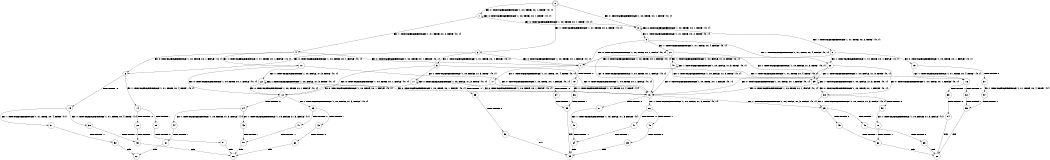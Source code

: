 digraph BCG {
size = "7, 10.5";
center = TRUE;
node [shape = circle];
0 [peripheries = 2];
0 -> 1 [label = "EX !0 !ATOMIC_EXCH_BRANCH (1, +0, TRUE, +0, 1, TRUE) !{0, 1}"];
0 -> 2 [label = "EX !1 !ATOMIC_EXCH_BRANCH (1, +1, TRUE, +0, 2, TRUE) !{0, 1}"];
0 -> 3 [label = "EX !0 !ATOMIC_EXCH_BRANCH (1, +0, TRUE, +0, 1, TRUE) !{0, 1}"];
1 -> 1 [label = "EX !0 !ATOMIC_EXCH_BRANCH (1, +0, TRUE, +0, 1, TRUE) !{0, 1}"];
1 -> 4 [label = "EX !1 !ATOMIC_EXCH_BRANCH (1, +1, TRUE, +0, 2, TRUE) !{0, 1}"];
1 -> 3 [label = "EX !0 !ATOMIC_EXCH_BRANCH (1, +0, TRUE, +0, 1, TRUE) !{0, 1}"];
2 -> 5 [label = "EX !1 !ATOMIC_EXCH_BRANCH (1, +1, TRUE, +0, 4, FALSE) !{0, 1}"];
2 -> 6 [label = "EX !0 !ATOMIC_EXCH_BRANCH (1, +0, TRUE, +0, 1, FALSE) !{0, 1}"];
2 -> 7 [label = "EX !0 !ATOMIC_EXCH_BRANCH (1, +0, TRUE, +0, 1, FALSE) !{0, 1}"];
3 -> 8 [label = "EX !1 !ATOMIC_EXCH_BRANCH (1, +1, TRUE, +0, 2, TRUE) !{0, 1}"];
3 -> 3 [label = "EX !0 !ATOMIC_EXCH_BRANCH (1, +0, TRUE, +0, 1, TRUE) !{0, 1}"];
3 -> 9 [label = "EX !1 !ATOMIC_EXCH_BRANCH (1, +1, TRUE, +0, 2, TRUE) !{0, 1}"];
4 -> 6 [label = "EX !0 !ATOMIC_EXCH_BRANCH (1, +0, TRUE, +0, 1, FALSE) !{0, 1}"];
4 -> 10 [label = "EX !1 !ATOMIC_EXCH_BRANCH (1, +1, TRUE, +0, 4, FALSE) !{0, 1}"];
4 -> 7 [label = "EX !0 !ATOMIC_EXCH_BRANCH (1, +0, TRUE, +0, 1, FALSE) !{0, 1}"];
5 -> 11 [label = "EX !1 !ATOMIC_EXCH_BRANCH (1, +0, FALSE, +1, 3, TRUE) !{0, 1}"];
5 -> 12 [label = "EX !0 !ATOMIC_EXCH_BRANCH (1, +0, TRUE, +0, 1, FALSE) !{0, 1}"];
5 -> 13 [label = "EX !0 !ATOMIC_EXCH_BRANCH (1, +0, TRUE, +0, 1, FALSE) !{0, 1}"];
6 -> 14 [label = "EX !1 !ATOMIC_EXCH_BRANCH (1, +1, TRUE, +0, 4, TRUE) !{0, 1}"];
6 -> 15 [label = "TERMINATE !0"];
7 -> 16 [label = "EX !1 !ATOMIC_EXCH_BRANCH (1, +1, TRUE, +0, 4, TRUE) !{0, 1}"];
7 -> 17 [label = "EX !1 !ATOMIC_EXCH_BRANCH (1, +1, TRUE, +0, 4, TRUE) !{0, 1}"];
7 -> 18 [label = "TERMINATE !0"];
8 -> 19 [label = "EX !0 !ATOMIC_EXCH_BRANCH (1, +0, TRUE, +0, 1, FALSE) !{0, 1}"];
8 -> 20 [label = "EX !1 !ATOMIC_EXCH_BRANCH (1, +1, TRUE, +0, 4, FALSE) !{0, 1}"];
8 -> 7 [label = "EX !0 !ATOMIC_EXCH_BRANCH (1, +0, TRUE, +0, 1, FALSE) !{0, 1}"];
9 -> 20 [label = "EX !1 !ATOMIC_EXCH_BRANCH (1, +1, TRUE, +0, 4, FALSE) !{0, 1}"];
9 -> 7 [label = "EX !0 !ATOMIC_EXCH_BRANCH (1, +0, TRUE, +0, 1, FALSE) !{0, 1}"];
9 -> 21 [label = "EX !1 !ATOMIC_EXCH_BRANCH (1, +1, TRUE, +0, 4, FALSE) !{0, 1}"];
10 -> 12 [label = "EX !0 !ATOMIC_EXCH_BRANCH (1, +0, TRUE, +0, 1, FALSE) !{0, 1}"];
10 -> 22 [label = "EX !1 !ATOMIC_EXCH_BRANCH (1, +0, FALSE, +1, 3, TRUE) !{0, 1}"];
10 -> 13 [label = "EX !0 !ATOMIC_EXCH_BRANCH (1, +0, TRUE, +0, 1, FALSE) !{0, 1}"];
11 -> 11 [label = "EX !1 !ATOMIC_EXCH_BRANCH (1, +0, FALSE, +1, 3, TRUE) !{0, 1}"];
11 -> 12 [label = "EX !0 !ATOMIC_EXCH_BRANCH (1, +0, TRUE, +0, 1, FALSE) !{0, 1}"];
11 -> 13 [label = "EX !0 !ATOMIC_EXCH_BRANCH (1, +0, TRUE, +0, 1, FALSE) !{0, 1}"];
12 -> 23 [label = "EX !1 !ATOMIC_EXCH_BRANCH (1, +0, FALSE, +1, 3, FALSE) !{0, 1}"];
12 -> 24 [label = "TERMINATE !0"];
13 -> 25 [label = "EX !1 !ATOMIC_EXCH_BRANCH (1, +0, FALSE, +1, 3, FALSE) !{0, 1}"];
13 -> 26 [label = "EX !1 !ATOMIC_EXCH_BRANCH (1, +0, FALSE, +1, 3, FALSE) !{0, 1}"];
13 -> 27 [label = "TERMINATE !0"];
14 -> 28 [label = "TERMINATE !0"];
14 -> 29 [label = "TERMINATE !1"];
15 -> 30 [label = "EX !1 !ATOMIC_EXCH_BRANCH (1, +1, TRUE, +0, 4, TRUE) !{1}"];
15 -> 31 [label = "EX !1 !ATOMIC_EXCH_BRANCH (1, +1, TRUE, +0, 4, TRUE) !{1}"];
16 -> 32 [label = "TERMINATE !0"];
16 -> 33 [label = "TERMINATE !1"];
17 -> 34 [label = "TERMINATE !0"];
17 -> 35 [label = "TERMINATE !1"];
18 -> 36 [label = "EX !1 !ATOMIC_EXCH_BRANCH (1, +1, TRUE, +0, 4, TRUE) !{1}"];
19 -> 16 [label = "EX !1 !ATOMIC_EXCH_BRANCH (1, +1, TRUE, +0, 4, TRUE) !{0, 1}"];
19 -> 37 [label = "TERMINATE !0"];
20 -> 38 [label = "EX !0 !ATOMIC_EXCH_BRANCH (1, +0, TRUE, +0, 1, FALSE) !{0, 1}"];
20 -> 39 [label = "EX !1 !ATOMIC_EXCH_BRANCH (1, +0, FALSE, +1, 3, TRUE) !{0, 1}"];
20 -> 13 [label = "EX !0 !ATOMIC_EXCH_BRANCH (1, +0, TRUE, +0, 1, FALSE) !{0, 1}"];
21 -> 39 [label = "EX !1 !ATOMIC_EXCH_BRANCH (1, +0, FALSE, +1, 3, TRUE) !{0, 1}"];
21 -> 13 [label = "EX !0 !ATOMIC_EXCH_BRANCH (1, +0, TRUE, +0, 1, FALSE) !{0, 1}"];
21 -> 40 [label = "EX !1 !ATOMIC_EXCH_BRANCH (1, +0, FALSE, +1, 3, TRUE) !{0, 1}"];
22 -> 12 [label = "EX !0 !ATOMIC_EXCH_BRANCH (1, +0, TRUE, +0, 1, FALSE) !{0, 1}"];
22 -> 22 [label = "EX !1 !ATOMIC_EXCH_BRANCH (1, +0, FALSE, +1, 3, TRUE) !{0, 1}"];
22 -> 13 [label = "EX !0 !ATOMIC_EXCH_BRANCH (1, +0, TRUE, +0, 1, FALSE) !{0, 1}"];
23 -> 41 [label = "TERMINATE !0"];
23 -> 42 [label = "TERMINATE !1"];
24 -> 43 [label = "EX !1 !ATOMIC_EXCH_BRANCH (1, +0, FALSE, +1, 3, FALSE) !{1}"];
24 -> 44 [label = "EX !1 !ATOMIC_EXCH_BRANCH (1, +0, FALSE, +1, 3, FALSE) !{1}"];
25 -> 45 [label = "TERMINATE !0"];
25 -> 46 [label = "TERMINATE !1"];
26 -> 47 [label = "TERMINATE !0"];
26 -> 48 [label = "TERMINATE !1"];
27 -> 49 [label = "EX !1 !ATOMIC_EXCH_BRANCH (1, +0, FALSE, +1, 3, FALSE) !{1}"];
28 -> 50 [label = "TERMINATE !1"];
29 -> 51 [label = "TERMINATE !0"];
30 -> 50 [label = "TERMINATE !1"];
31 -> 52 [label = "TERMINATE !1"];
32 -> 53 [label = "TERMINATE !1"];
33 -> 54 [label = "TERMINATE !0"];
34 -> 55 [label = "TERMINATE !1"];
35 -> 56 [label = "TERMINATE !0"];
36 -> 55 [label = "TERMINATE !1"];
37 -> 57 [label = "EX !1 !ATOMIC_EXCH_BRANCH (1, +1, TRUE, +0, 4, TRUE) !{1}"];
38 -> 25 [label = "EX !1 !ATOMIC_EXCH_BRANCH (1, +0, FALSE, +1, 3, FALSE) !{0, 1}"];
38 -> 58 [label = "TERMINATE !0"];
39 -> 38 [label = "EX !0 !ATOMIC_EXCH_BRANCH (1, +0, TRUE, +0, 1, FALSE) !{0, 1}"];
39 -> 39 [label = "EX !1 !ATOMIC_EXCH_BRANCH (1, +0, FALSE, +1, 3, TRUE) !{0, 1}"];
39 -> 13 [label = "EX !0 !ATOMIC_EXCH_BRANCH (1, +0, TRUE, +0, 1, FALSE) !{0, 1}"];
40 -> 39 [label = "EX !1 !ATOMIC_EXCH_BRANCH (1, +0, FALSE, +1, 3, TRUE) !{0, 1}"];
40 -> 13 [label = "EX !0 !ATOMIC_EXCH_BRANCH (1, +0, TRUE, +0, 1, FALSE) !{0, 1}"];
40 -> 40 [label = "EX !1 !ATOMIC_EXCH_BRANCH (1, +0, FALSE, +1, 3, TRUE) !{0, 1}"];
41 -> 59 [label = "TERMINATE !1"];
42 -> 60 [label = "TERMINATE !0"];
43 -> 59 [label = "TERMINATE !1"];
44 -> 61 [label = "TERMINATE !1"];
45 -> 62 [label = "TERMINATE !1"];
46 -> 63 [label = "TERMINATE !0"];
47 -> 64 [label = "TERMINATE !1"];
48 -> 65 [label = "TERMINATE !0"];
49 -> 64 [label = "TERMINATE !1"];
50 -> 66 [label = "exit"];
51 -> 66 [label = "exit"];
52 -> 67 [label = "exit"];
53 -> 68 [label = "exit"];
54 -> 68 [label = "exit"];
55 -> 69 [label = "exit"];
56 -> 69 [label = "exit"];
57 -> 53 [label = "TERMINATE !1"];
58 -> 70 [label = "EX !1 !ATOMIC_EXCH_BRANCH (1, +0, FALSE, +1, 3, FALSE) !{1}"];
59 -> 66 [label = "exit"];
60 -> 66 [label = "exit"];
61 -> 67 [label = "exit"];
62 -> 68 [label = "exit"];
63 -> 68 [label = "exit"];
64 -> 69 [label = "exit"];
65 -> 69 [label = "exit"];
70 -> 62 [label = "TERMINATE !1"];
}
